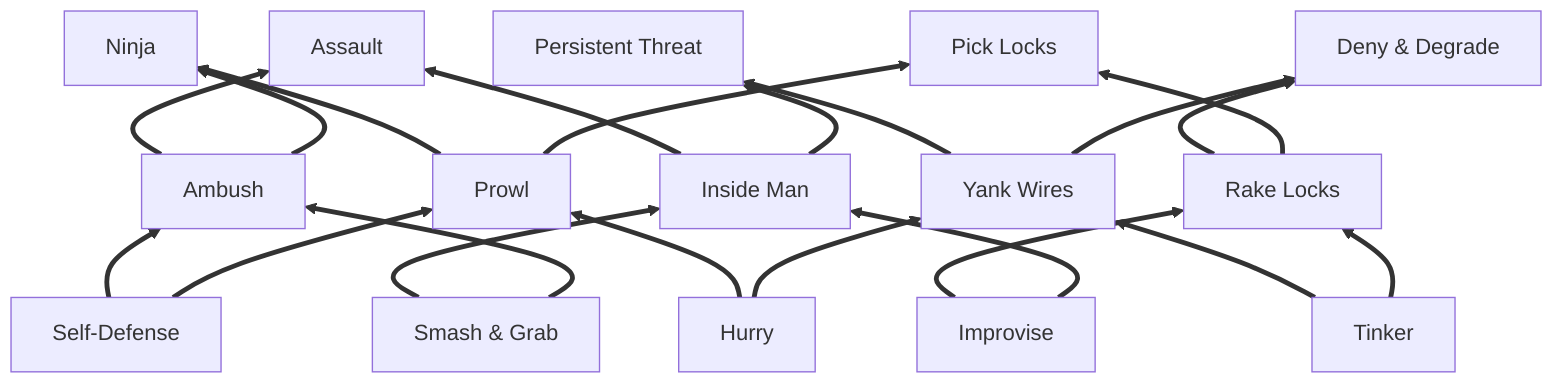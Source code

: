 %% Mermaid syntax: https://knsv.github.io/mermaid
%% Can view this on http://knsv.github.io/mermaid/live_editor/
%% Using Atom? Install plugin and see the preview: https://atom.io/packages/atom-mermaid

graph BT

  %%%%%% Level 1s to 2s %%%%%%
  smg[Smash & Grab] ==> Ambush
  smg[Smash & Grab] ==> inside[Inside Man]
  Improvise ==> inside[Inside Man]
  Improvise ==> rake[Rake Locks]
  Tinker ==> rake[Rake Locks]
  Tinker ==> yank[Yank Wires]
  Hurry ==> yank[Yank Wires]
  Hurry ==> Prowl
  Self-Defense ==> Prowl
  Self-Defense ==> Ambush

  %%%%%% Level 2s to 3s %%%%%%
  Ambush ==> Ninja
  Ambush ==> Assault
  rake[Rake Locks] ==> pick[Pick Locks]
  rake[Rake Locks] ==> deny[Deny & Degrade]
  yank[Yank Wires] ==> deny[Deny & Degrade]
  yank[Yank Wires] ==> persist[Persistent Threat]
  Prowl ==> pick[Pick Locks]
  Prowl ==> Ninja
  inside[Inside Man] ==> persist[Persistent Threat]
  inside[Inside Man] ==> Assault